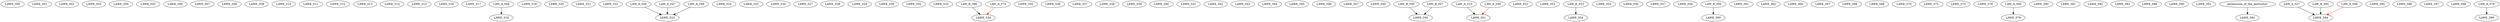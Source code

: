 digraph G {
    LAWE_500;
    LAWE_501;
    LAWE_502;
    LAWE_503;
    LAWE_504;
    LAWE_505;
    LAWE_506;
    LAWE_507;
    LAWE_508;
    LAWE_509;
    LAWE_510;
    LAWE_511;
    LAWE_512;
    LAWE_513;
    LAWE_514;
    LAWE_515;
    LAWE_516;
    LAWE_517;
    edge [color=black];
    LAW_A_504 -> LAWE_518;
    LAWE_519;
    LAWE_520;
    LAWE_521;
    LAWE_522;
    edge [color=black];
    LAW_A_526 -> LAWE_523;
    LAW_E_547 -> LAWE_523;
    LAW_A_546 -> LAWE_523;
    LAWE_524;
    LAWE_525;
    LAWE_526;
    LAWE_527;
    LAWE_528;
    LAWE_529;
    LAWE_530;
    LAWE_532;
    LAWE_533;
    edge [color=black];
    LAW_B_596 -> LAWE_534;
    edge [color=red];
    LAW_A_574 -> LAWE_534;
    LAWE_535;
    LAWE_536;
    LAWE_537;
    LAWE_538;
    LAWE_539;
    LAWE_540;
    LAWE_541;
    LAWE_542;
    LAWE_543;
    LAWE_544;
    LAWE_545;
    LAWE_546;
    LAWE_547;
    LAWE_549;
    edge [color=black];
    LAW_B_500 -> LAWE_550;
    LAW_B_507 -> LAWE_550;
    edge [color=black];
    LAW_A_515 -> LAWE_551;
    edge [color=red];
    LAW_A_530 -> LAWE_551;
    LAWE_552;
    LAWE_553;
    edge [color=black];
    LAW_E_553 -> LAWE_554;
    LAWE_555;
    LAWE_556;
    LAWE_557;
    LAWE_558;
    edge [color=black];
    LAW_B_556 -> LAWE_560;
    LAWE_561;
    LAWE_562;
    LAWE_566;
    LAWE_567;
    LAWE_568;
    LAWE_569;
    LAWE_570;
    LAWE_572;
    LAWE_575;
    LAWE_578;
    edge [color=black];
    LAW_A_506 -> LAWE_579;
    LAWE_580;
    LAWE_581;
    LAWE_582;
    LAWE_583;
    LAWE_588;
    LAWE_590;
    LAWE_591;
    edge [color=black];
    permission_of_the_instructor -> LAWE_592;
    edge [color=black];
    LAW_A_527 -> LAWE_594;
    LAW_B_585 -> LAWE_594;
    edge [color=red];
    LAW_A_509 -> LAWE_594;
    LAWE_595;
    LAWE_596;
    LAWE_597;
    LAWE_598;
    edge [color=black];
    LAW_A_579 -> LAWE_599;
}
